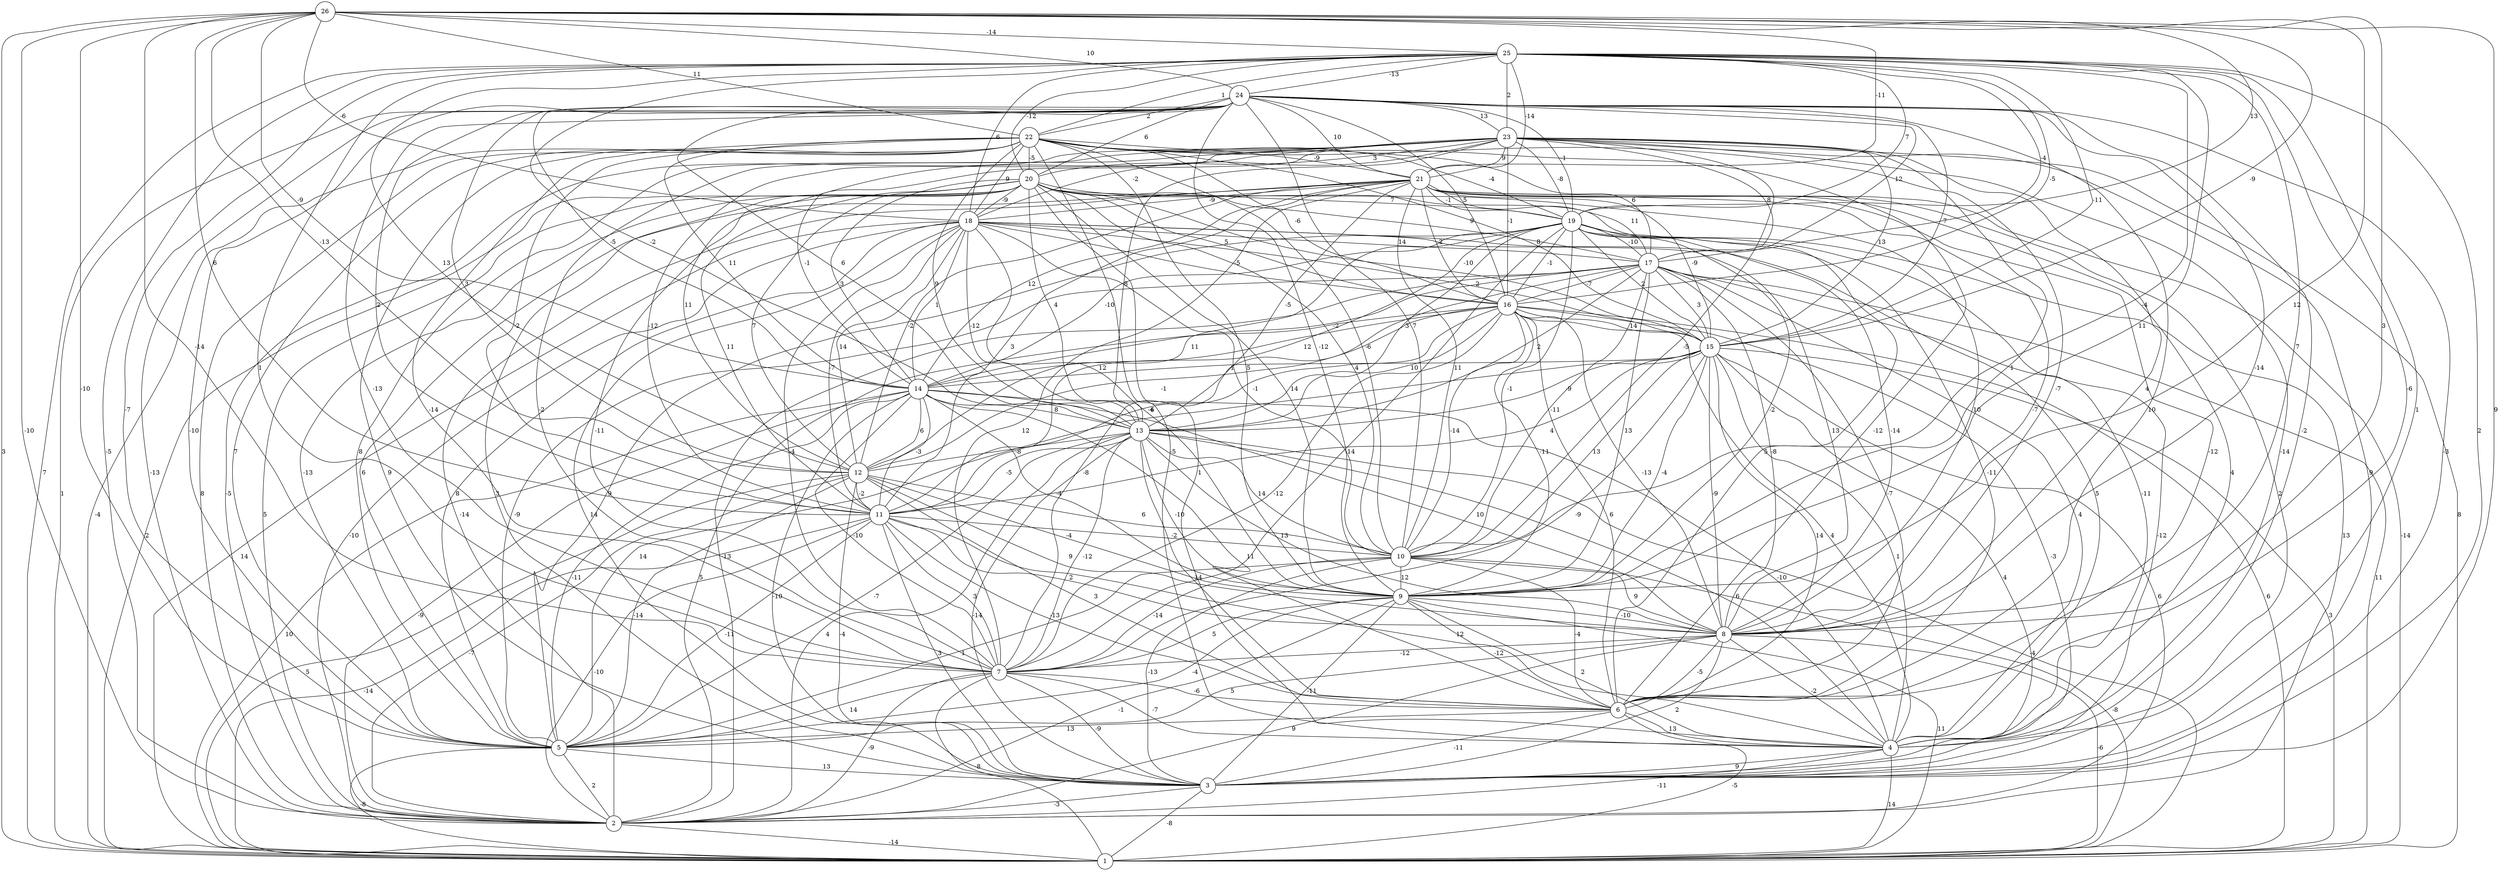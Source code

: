 graph { 
	 fontname="Helvetica,Arial,sans-serif" 
	 node [shape = circle]; 
	 26 -- 1 [label = "3"];
	 26 -- 2 [label = "-10"];
	 26 -- 3 [label = "9"];
	 26 -- 5 [label = "-10"];
	 26 -- 7 [label = "-14"];
	 26 -- 8 [label = "3"];
	 26 -- 9 [label = "12"];
	 26 -- 11 [label = "6"];
	 26 -- 12 [label = "-13"];
	 26 -- 14 [label = "-9"];
	 26 -- 15 [label = "-9"];
	 26 -- 18 [label = "-6"];
	 26 -- 19 [label = "13"];
	 26 -- 21 [label = "-11"];
	 26 -- 22 [label = "11"];
	 26 -- 24 [label = "10"];
	 26 -- 25 [label = "-14"];
	 25 -- 1 [label = "7"];
	 25 -- 2 [label = "-5"];
	 25 -- 3 [label = "2"];
	 25 -- 4 [label = "1"];
	 25 -- 5 [label = "-7"];
	 25 -- 6 [label = "-6"];
	 25 -- 7 [label = "1"];
	 25 -- 8 [label = "7"];
	 25 -- 9 [label = "11"];
	 25 -- 10 [label = "-4"];
	 25 -- 12 [label = "13"];
	 25 -- 13 [label = "-2"];
	 25 -- 15 [label = "-11"];
	 25 -- 16 [label = "-5"];
	 25 -- 17 [label = "-4"];
	 25 -- 18 [label = "6"];
	 25 -- 19 [label = "7"];
	 25 -- 20 [label = "-12"];
	 25 -- 21 [label = "-14"];
	 25 -- 22 [label = "1"];
	 25 -- 23 [label = "2"];
	 25 -- 24 [label = "-13"];
	 24 -- 1 [label = "1"];
	 24 -- 2 [label = "-13"];
	 24 -- 3 [label = "-3"];
	 24 -- 4 [label = "-2"];
	 24 -- 5 [label = "-10"];
	 24 -- 6 [label = "10"];
	 24 -- 7 [label = "-13"];
	 24 -- 8 [label = "-14"];
	 24 -- 9 [label = "-12"];
	 24 -- 10 [label = "7"];
	 24 -- 11 [label = "2"];
	 24 -- 12 [label = "3"];
	 24 -- 13 [label = "6"];
	 24 -- 14 [label = "-5"];
	 24 -- 15 [label = "7"];
	 24 -- 16 [label = "5"];
	 24 -- 17 [label = "12"];
	 24 -- 19 [label = "-1"];
	 24 -- 20 [label = "6"];
	 24 -- 21 [label = "10"];
	 24 -- 22 [label = "2"];
	 24 -- 23 [label = "13"];
	 23 -- 1 [label = "8"];
	 23 -- 2 [label = "-5"];
	 23 -- 3 [label = "9"];
	 23 -- 4 [label = "-14"];
	 23 -- 5 [label = "8"];
	 23 -- 7 [label = "-2"];
	 23 -- 8 [label = "4"];
	 23 -- 9 [label = "1"];
	 23 -- 10 [label = "-5"];
	 23 -- 11 [label = "-12"];
	 23 -- 12 [label = "11"];
	 23 -- 13 [label = "8"];
	 23 -- 14 [label = "-1"];
	 23 -- 15 [label = "13"];
	 23 -- 16 [label = "-1"];
	 23 -- 17 [label = "8"];
	 23 -- 18 [label = "-2"];
	 23 -- 19 [label = "-8"];
	 23 -- 20 [label = "3"];
	 23 -- 21 [label = "9"];
	 22 -- 1 [label = "-4"];
	 22 -- 2 [label = "8"];
	 22 -- 3 [label = "9"];
	 22 -- 4 [label = "-5"];
	 22 -- 5 [label = "7"];
	 22 -- 6 [label = "-12"];
	 22 -- 7 [label = "-14"];
	 22 -- 8 [label = "-7"];
	 22 -- 9 [label = "5"];
	 22 -- 10 [label = "-6"];
	 22 -- 11 [label = "-2"];
	 22 -- 13 [label = "9"];
	 22 -- 14 [label = "11"];
	 22 -- 15 [label = "8"];
	 22 -- 16 [label = "-6"];
	 22 -- 17 [label = "6"];
	 22 -- 18 [label = "9"];
	 22 -- 19 [label = "-4"];
	 22 -- 20 [label = "-5"];
	 22 -- 21 [label = "-9"];
	 21 -- 1 [label = "-14"];
	 21 -- 2 [label = "-14"];
	 21 -- 3 [label = "2"];
	 21 -- 4 [label = "4"];
	 21 -- 5 [label = "6"];
	 21 -- 6 [label = "-12"];
	 21 -- 7 [label = "12"];
	 21 -- 8 [label = "-7"];
	 21 -- 10 [label = "11"];
	 21 -- 11 [label = "3"];
	 21 -- 12 [label = "-2"];
	 21 -- 13 [label = "-5"];
	 21 -- 14 [label = "12"];
	 21 -- 15 [label = "-9"];
	 21 -- 16 [label = "-2"];
	 21 -- 17 [label = "11"];
	 21 -- 18 [label = "-9"];
	 21 -- 19 [label = "-1"];
	 20 -- 1 [label = "2"];
	 20 -- 2 [label = "5"];
	 20 -- 3 [label = "3"];
	 20 -- 4 [label = "1"];
	 20 -- 5 [label = "-13"];
	 20 -- 6 [label = "5"];
	 20 -- 7 [label = "-11"];
	 20 -- 8 [label = "10"];
	 20 -- 9 [label = "14"];
	 20 -- 10 [label = "4"];
	 20 -- 11 [label = "11"];
	 20 -- 12 [label = "7"];
	 20 -- 13 [label = "4"];
	 20 -- 14 [label = "3"];
	 20 -- 15 [label = "-10"];
	 20 -- 16 [label = "5"];
	 20 -- 17 [label = "9"];
	 20 -- 18 [label = "-9"];
	 20 -- 19 [label = "7"];
	 19 -- 2 [label = "13"];
	 19 -- 4 [label = "-11"];
	 19 -- 5 [label = "9"];
	 19 -- 6 [label = "-11"];
	 19 -- 7 [label = "-14"];
	 19 -- 8 [label = "-14"];
	 19 -- 9 [label = "-2"];
	 19 -- 10 [label = "-1"];
	 19 -- 11 [label = "12"];
	 19 -- 12 [label = "11"];
	 19 -- 13 [label = "3"];
	 19 -- 14 [label = "-10"];
	 19 -- 15 [label = "2"];
	 19 -- 16 [label = "-1"];
	 19 -- 17 [label = "-10"];
	 18 -- 1 [label = "14"];
	 18 -- 2 [label = "-10"];
	 18 -- 3 [label = "14"];
	 18 -- 4 [label = "5"];
	 18 -- 5 [label = "8"];
	 18 -- 7 [label = "-4"];
	 18 -- 8 [label = "13"];
	 18 -- 9 [label = "-4"];
	 18 -- 10 [label = "-1"];
	 18 -- 11 [label = "-7"];
	 18 -- 12 [label = "14"];
	 18 -- 13 [label = "-12"];
	 18 -- 14 [label = "1"];
	 18 -- 15 [label = "2"];
	 18 -- 16 [label = "-5"];
	 18 -- 17 [label = "14"];
	 17 -- 1 [label = "11"];
	 17 -- 2 [label = "-13"];
	 17 -- 3 [label = "-12"];
	 17 -- 4 [label = "4"];
	 17 -- 5 [label = "-9"];
	 17 -- 6 [label = "-7"];
	 17 -- 7 [label = "-8"];
	 17 -- 8 [label = "-8"];
	 17 -- 9 [label = "13"];
	 17 -- 10 [label = "-11"];
	 17 -- 13 [label = "2"];
	 17 -- 14 [label = "-2"];
	 17 -- 15 [label = "3"];
	 17 -- 16 [label = "-7"];
	 16 -- 1 [label = "6"];
	 16 -- 2 [label = "5"];
	 16 -- 3 [label = "-3"];
	 16 -- 4 [label = "4"];
	 16 -- 6 [label = "6"];
	 16 -- 7 [label = "-12"];
	 16 -- 8 [label = "-13"];
	 16 -- 9 [label = "-11"];
	 16 -- 10 [label = "-14"];
	 16 -- 11 [label = "6"];
	 16 -- 12 [label = "-1"];
	 16 -- 13 [label = "10"];
	 16 -- 14 [label = "12"];
	 16 -- 15 [label = "14"];
	 15 -- 1 [label = "3"];
	 15 -- 2 [label = "6"];
	 15 -- 3 [label = "4"];
	 15 -- 4 [label = "1"];
	 15 -- 5 [label = "14"];
	 15 -- 6 [label = "14"];
	 15 -- 7 [label = "-9"];
	 15 -- 8 [label = "-9"];
	 15 -- 9 [label = "-4"];
	 15 -- 10 [label = "13"];
	 15 -- 11 [label = "4"];
	 15 -- 13 [label = "-9"];
	 15 -- 14 [label = "1"];
	 14 -- 1 [label = "10"];
	 14 -- 2 [label = "-9"];
	 14 -- 3 [label = "-10"];
	 14 -- 4 [label = "-10"];
	 14 -- 5 [label = "-11"];
	 14 -- 6 [label = "11"];
	 14 -- 7 [label = "-10"];
	 14 -- 8 [label = "10"];
	 14 -- 9 [label = "-4"];
	 14 -- 11 [label = "-3"];
	 14 -- 12 [label = "6"];
	 14 -- 13 [label = "8"];
	 13 -- 1 [label = "-4"];
	 13 -- 2 [label = "4"];
	 13 -- 3 [label = "-14"];
	 13 -- 4 [label = "6"];
	 13 -- 5 [label = "-7"];
	 13 -- 6 [label = "14"];
	 13 -- 7 [label = "-12"];
	 13 -- 8 [label = "13"];
	 13 -- 9 [label = "-10"];
	 13 -- 10 [label = "14"];
	 13 -- 11 [label = "-5"];
	 13 -- 12 [label = "-8"];
	 12 -- 1 [label = "5"];
	 12 -- 2 [label = "-7"];
	 12 -- 3 [label = "-4"];
	 12 -- 5 [label = "-14"];
	 12 -- 6 [label = "3"];
	 12 -- 8 [label = "9"];
	 12 -- 9 [label = "-4"];
	 12 -- 10 [label = "6"];
	 12 -- 11 [label = "-2"];
	 11 -- 1 [label = "-14"];
	 11 -- 2 [label = "-10"];
	 11 -- 3 [label = "3"];
	 11 -- 4 [label = "12"];
	 11 -- 5 [label = "-11"];
	 11 -- 6 [label = "-13"];
	 11 -- 7 [label = "3"];
	 11 -- 8 [label = "2"];
	 11 -- 10 [label = "-2"];
	 10 -- 1 [label = "-8"];
	 10 -- 3 [label = "-13"];
	 10 -- 5 [label = "1"];
	 10 -- 6 [label = "-4"];
	 10 -- 7 [label = "-14"];
	 10 -- 8 [label = "9"];
	 10 -- 9 [label = "12"];
	 9 -- 1 [label = "11"];
	 9 -- 2 [label = "-1"];
	 9 -- 3 [label = "-11"];
	 9 -- 4 [label = "2"];
	 9 -- 5 [label = "-4"];
	 9 -- 6 [label = "-12"];
	 9 -- 7 [label = "5"];
	 9 -- 8 [label = "-10"];
	 8 -- 1 [label = "-6"];
	 8 -- 2 [label = "9"];
	 8 -- 3 [label = "2"];
	 8 -- 4 [label = "-2"];
	 8 -- 5 [label = "5"];
	 8 -- 6 [label = "-5"];
	 8 -- 7 [label = "-12"];
	 7 -- 1 [label = "-8"];
	 7 -- 2 [label = "-9"];
	 7 -- 3 [label = "-9"];
	 7 -- 4 [label = "-7"];
	 7 -- 5 [label = "14"];
	 7 -- 6 [label = "-6"];
	 6 -- 1 [label = "-5"];
	 6 -- 3 [label = "-11"];
	 6 -- 4 [label = "13"];
	 6 -- 5 [label = "13"];
	 5 -- 1 [label = "-8"];
	 5 -- 2 [label = "2"];
	 5 -- 3 [label = "13"];
	 4 -- 1 [label = "14"];
	 4 -- 2 [label = "-11"];
	 4 -- 3 [label = "9"];
	 3 -- 1 [label = "-8"];
	 3 -- 2 [label = "-3"];
	 2 -- 1 [label = "-14"];
	 1;
	 2;
	 3;
	 4;
	 5;
	 6;
	 7;
	 8;
	 9;
	 10;
	 11;
	 12;
	 13;
	 14;
	 15;
	 16;
	 17;
	 18;
	 19;
	 20;
	 21;
	 22;
	 23;
	 24;
	 25;
	 26;
}

